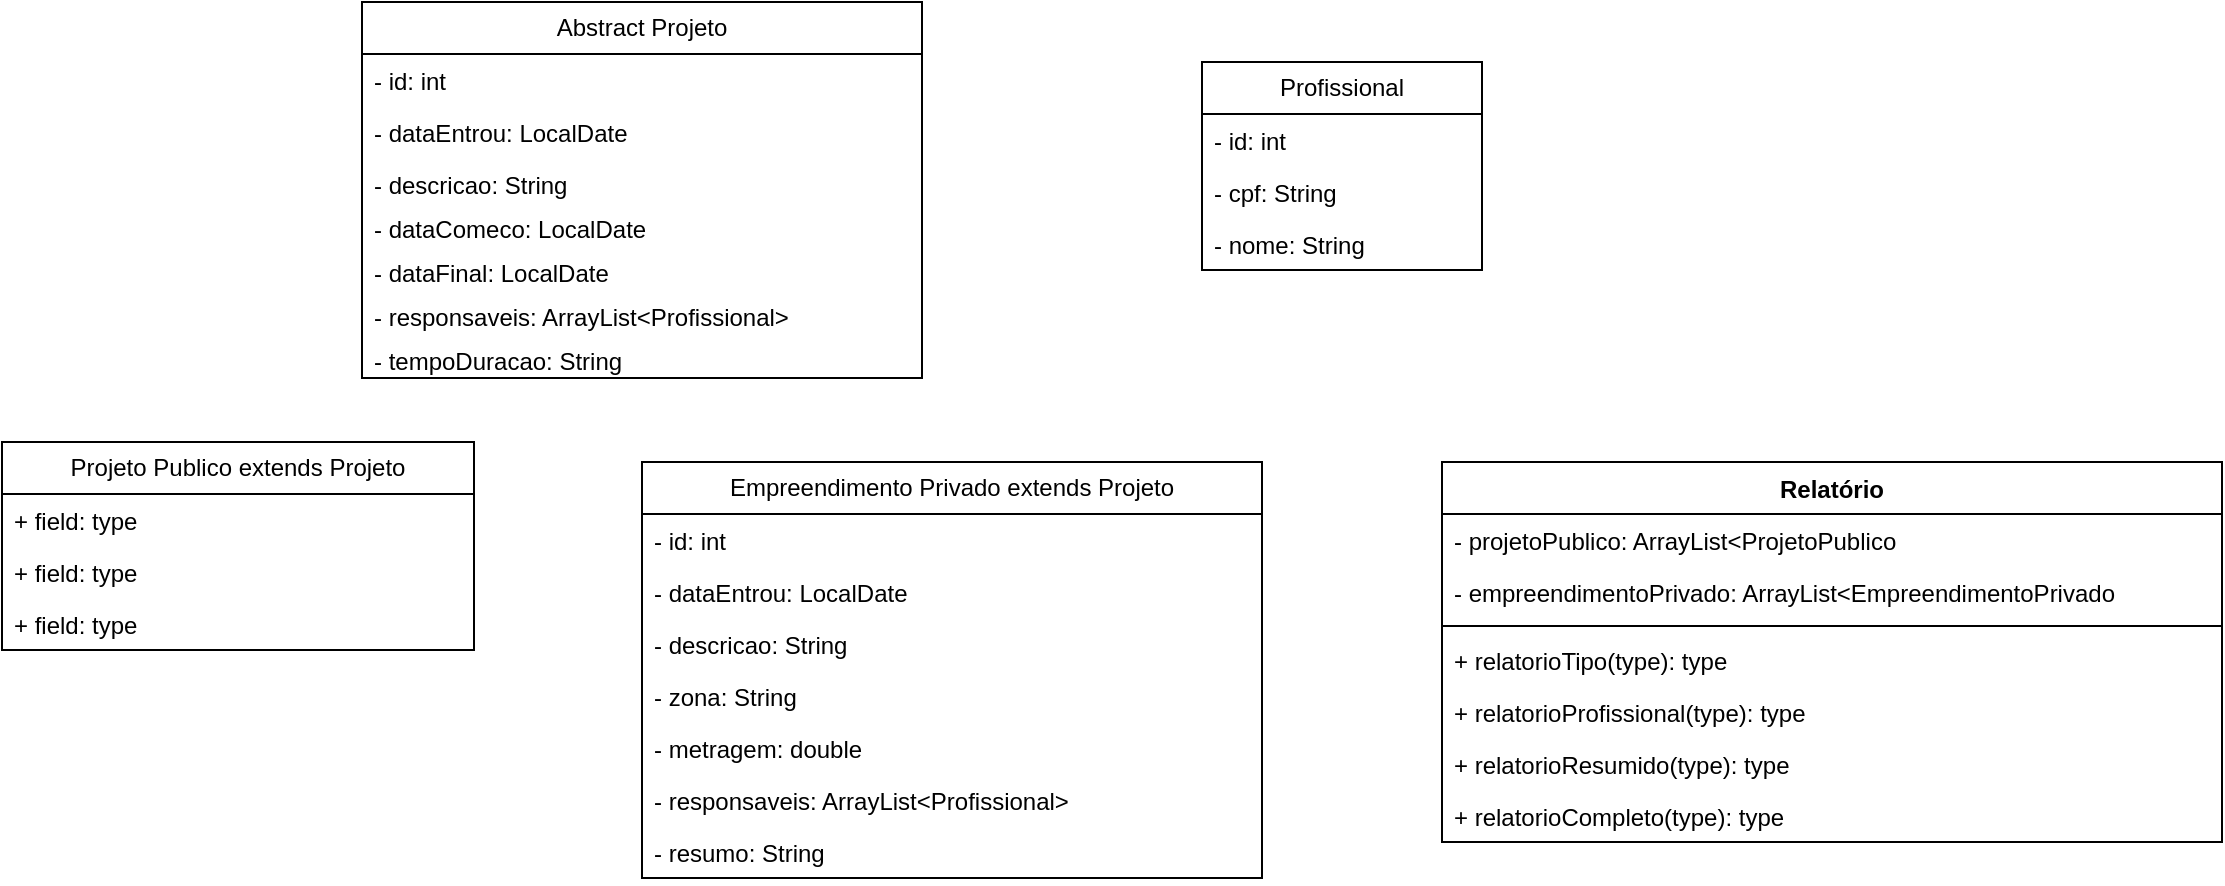<mxfile version="28.2.7">
  <diagram name="Página-1" id="SHSyQU8Ngy7Tnju7WBjF">
    <mxGraphModel dx="1426" dy="777" grid="1" gridSize="10" guides="1" tooltips="1" connect="1" arrows="1" fold="1" page="1" pageScale="1" pageWidth="827" pageHeight="1169" math="0" shadow="0">
      <root>
        <mxCell id="0" />
        <mxCell id="1" parent="0" />
        <mxCell id="1P8OOtQpH1oVrWJWnNXy-1" value="Profissional" style="swimlane;fontStyle=0;childLayout=stackLayout;horizontal=1;startSize=26;fillColor=none;horizontalStack=0;resizeParent=1;resizeParentMax=0;resizeLast=0;collapsible=1;marginBottom=0;whiteSpace=wrap;html=1;" parent="1" vertex="1">
          <mxGeometry x="940" y="330" width="140" height="104" as="geometry" />
        </mxCell>
        <mxCell id="1P8OOtQpH1oVrWJWnNXy-2" value="- id: int" style="text;strokeColor=none;fillColor=none;align=left;verticalAlign=top;spacingLeft=4;spacingRight=4;overflow=hidden;rotatable=0;points=[[0,0.5],[1,0.5]];portConstraint=eastwest;whiteSpace=wrap;html=1;" parent="1P8OOtQpH1oVrWJWnNXy-1" vertex="1">
          <mxGeometry y="26" width="140" height="26" as="geometry" />
        </mxCell>
        <mxCell id="1P8OOtQpH1oVrWJWnNXy-3" value="- cpf: String" style="text;strokeColor=none;fillColor=none;align=left;verticalAlign=top;spacingLeft=4;spacingRight=4;overflow=hidden;rotatable=0;points=[[0,0.5],[1,0.5]];portConstraint=eastwest;whiteSpace=wrap;html=1;" parent="1P8OOtQpH1oVrWJWnNXy-1" vertex="1">
          <mxGeometry y="52" width="140" height="26" as="geometry" />
        </mxCell>
        <mxCell id="1P8OOtQpH1oVrWJWnNXy-4" value="- nome: String" style="text;strokeColor=none;fillColor=none;align=left;verticalAlign=top;spacingLeft=4;spacingRight=4;overflow=hidden;rotatable=0;points=[[0,0.5],[1,0.5]];portConstraint=eastwest;whiteSpace=wrap;html=1;" parent="1P8OOtQpH1oVrWJWnNXy-1" vertex="1">
          <mxGeometry y="78" width="140" height="26" as="geometry" />
        </mxCell>
        <mxCell id="1P8OOtQpH1oVrWJWnNXy-5" value="Abstract Projeto" style="swimlane;fontStyle=0;childLayout=stackLayout;horizontal=1;startSize=26;fillColor=none;horizontalStack=0;resizeParent=1;resizeParentMax=0;resizeLast=0;collapsible=1;marginBottom=0;whiteSpace=wrap;html=1;" parent="1" vertex="1">
          <mxGeometry x="520" y="300" width="280" height="188" as="geometry" />
        </mxCell>
        <mxCell id="1P8OOtQpH1oVrWJWnNXy-6" value="- id: int" style="text;strokeColor=none;fillColor=none;align=left;verticalAlign=top;spacingLeft=4;spacingRight=4;overflow=hidden;rotatable=0;points=[[0,0.5],[1,0.5]];portConstraint=eastwest;whiteSpace=wrap;html=1;" parent="1P8OOtQpH1oVrWJWnNXy-5" vertex="1">
          <mxGeometry y="26" width="280" height="26" as="geometry" />
        </mxCell>
        <mxCell id="1P8OOtQpH1oVrWJWnNXy-7" value="- dataEntrou: LocalDate" style="text;strokeColor=none;fillColor=none;align=left;verticalAlign=top;spacingLeft=4;spacingRight=4;overflow=hidden;rotatable=0;points=[[0,0.5],[1,0.5]];portConstraint=eastwest;whiteSpace=wrap;html=1;" parent="1P8OOtQpH1oVrWJWnNXy-5" vertex="1">
          <mxGeometry y="52" width="280" height="26" as="geometry" />
        </mxCell>
        <mxCell id="1P8OOtQpH1oVrWJWnNXy-9" value="- descricao: String" style="text;strokeColor=none;fillColor=none;align=left;verticalAlign=top;spacingLeft=4;spacingRight=4;overflow=hidden;rotatable=0;points=[[0,0.5],[1,0.5]];portConstraint=eastwest;whiteSpace=wrap;html=1;" parent="1P8OOtQpH1oVrWJWnNXy-5" vertex="1">
          <mxGeometry y="78" width="280" height="22" as="geometry" />
        </mxCell>
        <mxCell id="1P8OOtQpH1oVrWJWnNXy-8" value="- dataComeco: LocalDate" style="text;strokeColor=none;fillColor=none;align=left;verticalAlign=top;spacingLeft=4;spacingRight=4;overflow=hidden;rotatable=0;points=[[0,0.5],[1,0.5]];portConstraint=eastwest;whiteSpace=wrap;html=1;" parent="1P8OOtQpH1oVrWJWnNXy-5" vertex="1">
          <mxGeometry y="100" width="280" height="22" as="geometry" />
        </mxCell>
        <mxCell id="1P8OOtQpH1oVrWJWnNXy-10" value="- dataFinal: LocalDate" style="text;strokeColor=none;fillColor=none;align=left;verticalAlign=top;spacingLeft=4;spacingRight=4;overflow=hidden;rotatable=0;points=[[0,0.5],[1,0.5]];portConstraint=eastwest;whiteSpace=wrap;html=1;" parent="1P8OOtQpH1oVrWJWnNXy-5" vertex="1">
          <mxGeometry y="122" width="280" height="22" as="geometry" />
        </mxCell>
        <mxCell id="1P8OOtQpH1oVrWJWnNXy-11" value="- responsaveis: ArrayList&amp;lt;Profissional&amp;gt;" style="text;strokeColor=none;fillColor=none;align=left;verticalAlign=top;spacingLeft=4;spacingRight=4;overflow=hidden;rotatable=0;points=[[0,0.5],[1,0.5]];portConstraint=eastwest;whiteSpace=wrap;html=1;" parent="1P8OOtQpH1oVrWJWnNXy-5" vertex="1">
          <mxGeometry y="144" width="280" height="22" as="geometry" />
        </mxCell>
        <mxCell id="1P8OOtQpH1oVrWJWnNXy-12" value="- tempoDuracao: String" style="text;strokeColor=none;fillColor=none;align=left;verticalAlign=top;spacingLeft=4;spacingRight=4;overflow=hidden;rotatable=0;points=[[0,0.5],[1,0.5]];portConstraint=eastwest;whiteSpace=wrap;html=1;" parent="1P8OOtQpH1oVrWJWnNXy-5" vertex="1">
          <mxGeometry y="166" width="280" height="22" as="geometry" />
        </mxCell>
        <mxCell id="1P8OOtQpH1oVrWJWnNXy-13" value="Empreendimento Privado extends Projeto" style="swimlane;fontStyle=0;childLayout=stackLayout;horizontal=1;startSize=26;fillColor=none;horizontalStack=0;resizeParent=1;resizeParentMax=0;resizeLast=0;collapsible=1;marginBottom=0;whiteSpace=wrap;html=1;" parent="1" vertex="1">
          <mxGeometry x="660" y="530" width="310" height="208" as="geometry" />
        </mxCell>
        <mxCell id="1P8OOtQpH1oVrWJWnNXy-14" value="- id: int" style="text;strokeColor=none;fillColor=none;align=left;verticalAlign=top;spacingLeft=4;spacingRight=4;overflow=hidden;rotatable=0;points=[[0,0.5],[1,0.5]];portConstraint=eastwest;whiteSpace=wrap;html=1;" parent="1P8OOtQpH1oVrWJWnNXy-13" vertex="1">
          <mxGeometry y="26" width="310" height="26" as="geometry" />
        </mxCell>
        <mxCell id="1P8OOtQpH1oVrWJWnNXy-15" value="- dataEntrou: LocalDate" style="text;strokeColor=none;fillColor=none;align=left;verticalAlign=top;spacingLeft=4;spacingRight=4;overflow=hidden;rotatable=0;points=[[0,0.5],[1,0.5]];portConstraint=eastwest;whiteSpace=wrap;html=1;" parent="1P8OOtQpH1oVrWJWnNXy-13" vertex="1">
          <mxGeometry y="52" width="310" height="26" as="geometry" />
        </mxCell>
        <mxCell id="1P8OOtQpH1oVrWJWnNXy-16" value="- descricao: String" style="text;strokeColor=none;fillColor=none;align=left;verticalAlign=top;spacingLeft=4;spacingRight=4;overflow=hidden;rotatable=0;points=[[0,0.5],[1,0.5]];portConstraint=eastwest;whiteSpace=wrap;html=1;" parent="1P8OOtQpH1oVrWJWnNXy-13" vertex="1">
          <mxGeometry y="78" width="310" height="26" as="geometry" />
        </mxCell>
        <mxCell id="1P8OOtQpH1oVrWJWnNXy-18" value="- zona: String" style="text;strokeColor=none;fillColor=none;align=left;verticalAlign=top;spacingLeft=4;spacingRight=4;overflow=hidden;rotatable=0;points=[[0,0.5],[1,0.5]];portConstraint=eastwest;whiteSpace=wrap;html=1;" parent="1P8OOtQpH1oVrWJWnNXy-13" vertex="1">
          <mxGeometry y="104" width="310" height="26" as="geometry" />
        </mxCell>
        <mxCell id="1P8OOtQpH1oVrWJWnNXy-19" value="- metragem: double" style="text;strokeColor=none;fillColor=none;align=left;verticalAlign=top;spacingLeft=4;spacingRight=4;overflow=hidden;rotatable=0;points=[[0,0.5],[1,0.5]];portConstraint=eastwest;whiteSpace=wrap;html=1;" parent="1P8OOtQpH1oVrWJWnNXy-13" vertex="1">
          <mxGeometry y="130" width="310" height="26" as="geometry" />
        </mxCell>
        <mxCell id="1P8OOtQpH1oVrWJWnNXy-20" value="- responsaveis: ArrayList&amp;lt;Profissional&amp;gt;" style="text;strokeColor=none;fillColor=none;align=left;verticalAlign=top;spacingLeft=4;spacingRight=4;overflow=hidden;rotatable=0;points=[[0,0.5],[1,0.5]];portConstraint=eastwest;whiteSpace=wrap;html=1;" parent="1P8OOtQpH1oVrWJWnNXy-13" vertex="1">
          <mxGeometry y="156" width="310" height="26" as="geometry" />
        </mxCell>
        <mxCell id="1P8OOtQpH1oVrWJWnNXy-17" value="- resumo: String&amp;nbsp;" style="text;strokeColor=none;fillColor=none;align=left;verticalAlign=top;spacingLeft=4;spacingRight=4;overflow=hidden;rotatable=0;points=[[0,0.5],[1,0.5]];portConstraint=eastwest;whiteSpace=wrap;html=1;" parent="1P8OOtQpH1oVrWJWnNXy-13" vertex="1">
          <mxGeometry y="182" width="310" height="26" as="geometry" />
        </mxCell>
        <mxCell id="1P8OOtQpH1oVrWJWnNXy-25" value="Projeto Publico extends Projeto" style="swimlane;fontStyle=0;childLayout=stackLayout;horizontal=1;startSize=26;fillColor=none;horizontalStack=0;resizeParent=1;resizeParentMax=0;resizeLast=0;collapsible=1;marginBottom=0;whiteSpace=wrap;html=1;" parent="1" vertex="1">
          <mxGeometry x="340" y="520" width="236" height="104" as="geometry" />
        </mxCell>
        <mxCell id="1P8OOtQpH1oVrWJWnNXy-26" value="+ field: type" style="text;strokeColor=none;fillColor=none;align=left;verticalAlign=top;spacingLeft=4;spacingRight=4;overflow=hidden;rotatable=0;points=[[0,0.5],[1,0.5]];portConstraint=eastwest;whiteSpace=wrap;html=1;" parent="1P8OOtQpH1oVrWJWnNXy-25" vertex="1">
          <mxGeometry y="26" width="236" height="26" as="geometry" />
        </mxCell>
        <mxCell id="1P8OOtQpH1oVrWJWnNXy-27" value="+ field: type" style="text;strokeColor=none;fillColor=none;align=left;verticalAlign=top;spacingLeft=4;spacingRight=4;overflow=hidden;rotatable=0;points=[[0,0.5],[1,0.5]];portConstraint=eastwest;whiteSpace=wrap;html=1;" parent="1P8OOtQpH1oVrWJWnNXy-25" vertex="1">
          <mxGeometry y="52" width="236" height="26" as="geometry" />
        </mxCell>
        <mxCell id="1P8OOtQpH1oVrWJWnNXy-28" value="+ field: type" style="text;strokeColor=none;fillColor=none;align=left;verticalAlign=top;spacingLeft=4;spacingRight=4;overflow=hidden;rotatable=0;points=[[0,0.5],[1,0.5]];portConstraint=eastwest;whiteSpace=wrap;html=1;" parent="1P8OOtQpH1oVrWJWnNXy-25" vertex="1">
          <mxGeometry y="78" width="236" height="26" as="geometry" />
        </mxCell>
        <mxCell id="mnAHw2Fr0SfnqZHmlsLA-1" value="Relatório" style="swimlane;fontStyle=1;align=center;verticalAlign=top;childLayout=stackLayout;horizontal=1;startSize=26;horizontalStack=0;resizeParent=1;resizeParentMax=0;resizeLast=0;collapsible=1;marginBottom=0;whiteSpace=wrap;html=1;" vertex="1" parent="1">
          <mxGeometry x="1060" y="530" width="390" height="190" as="geometry" />
        </mxCell>
        <mxCell id="1P8OOtQpH1oVrWJWnNXy-30" value="- projetoPublico: ArrayList&amp;lt;ProjetoPublico" style="text;strokeColor=none;fillColor=none;align=left;verticalAlign=top;spacingLeft=4;spacingRight=4;overflow=hidden;rotatable=0;points=[[0,0.5],[1,0.5]];portConstraint=eastwest;whiteSpace=wrap;html=1;" parent="mnAHw2Fr0SfnqZHmlsLA-1" vertex="1">
          <mxGeometry y="26" width="390" height="26" as="geometry" />
        </mxCell>
        <mxCell id="1P8OOtQpH1oVrWJWnNXy-31" value="- empreendimentoPrivado: ArrayList&amp;lt;EmpreendimentoPrivado" style="text;strokeColor=none;fillColor=none;align=left;verticalAlign=top;spacingLeft=4;spacingRight=4;overflow=hidden;rotatable=0;points=[[0,0.5],[1,0.5]];portConstraint=eastwest;whiteSpace=wrap;html=1;" parent="mnAHw2Fr0SfnqZHmlsLA-1" vertex="1">
          <mxGeometry y="52" width="390" height="26" as="geometry" />
        </mxCell>
        <mxCell id="mnAHw2Fr0SfnqZHmlsLA-3" value="" style="line;strokeWidth=1;fillColor=none;align=left;verticalAlign=middle;spacingTop=-1;spacingLeft=3;spacingRight=3;rotatable=0;labelPosition=right;points=[];portConstraint=eastwest;strokeColor=inherit;" vertex="1" parent="mnAHw2Fr0SfnqZHmlsLA-1">
          <mxGeometry y="78" width="390" height="8" as="geometry" />
        </mxCell>
        <mxCell id="mnAHw2Fr0SfnqZHmlsLA-5" value="+ relatorioTipo(type): type" style="text;strokeColor=none;fillColor=none;align=left;verticalAlign=top;spacingLeft=4;spacingRight=4;overflow=hidden;rotatable=0;points=[[0,0.5],[1,0.5]];portConstraint=eastwest;whiteSpace=wrap;html=1;" vertex="1" parent="mnAHw2Fr0SfnqZHmlsLA-1">
          <mxGeometry y="86" width="390" height="26" as="geometry" />
        </mxCell>
        <mxCell id="mnAHw2Fr0SfnqZHmlsLA-6" value="+ relatorioProfissional(type): type" style="text;strokeColor=none;fillColor=none;align=left;verticalAlign=top;spacingLeft=4;spacingRight=4;overflow=hidden;rotatable=0;points=[[0,0.5],[1,0.5]];portConstraint=eastwest;whiteSpace=wrap;html=1;" vertex="1" parent="mnAHw2Fr0SfnqZHmlsLA-1">
          <mxGeometry y="112" width="390" height="26" as="geometry" />
        </mxCell>
        <mxCell id="mnAHw2Fr0SfnqZHmlsLA-7" value="+ relatorioResumido(type): type" style="text;strokeColor=none;fillColor=none;align=left;verticalAlign=top;spacingLeft=4;spacingRight=4;overflow=hidden;rotatable=0;points=[[0,0.5],[1,0.5]];portConstraint=eastwest;whiteSpace=wrap;html=1;" vertex="1" parent="mnAHw2Fr0SfnqZHmlsLA-1">
          <mxGeometry y="138" width="390" height="26" as="geometry" />
        </mxCell>
        <mxCell id="mnAHw2Fr0SfnqZHmlsLA-4" value="+ relatorioCompleto(type): type" style="text;strokeColor=none;fillColor=none;align=left;verticalAlign=top;spacingLeft=4;spacingRight=4;overflow=hidden;rotatable=0;points=[[0,0.5],[1,0.5]];portConstraint=eastwest;whiteSpace=wrap;html=1;" vertex="1" parent="mnAHw2Fr0SfnqZHmlsLA-1">
          <mxGeometry y="164" width="390" height="26" as="geometry" />
        </mxCell>
      </root>
    </mxGraphModel>
  </diagram>
</mxfile>
